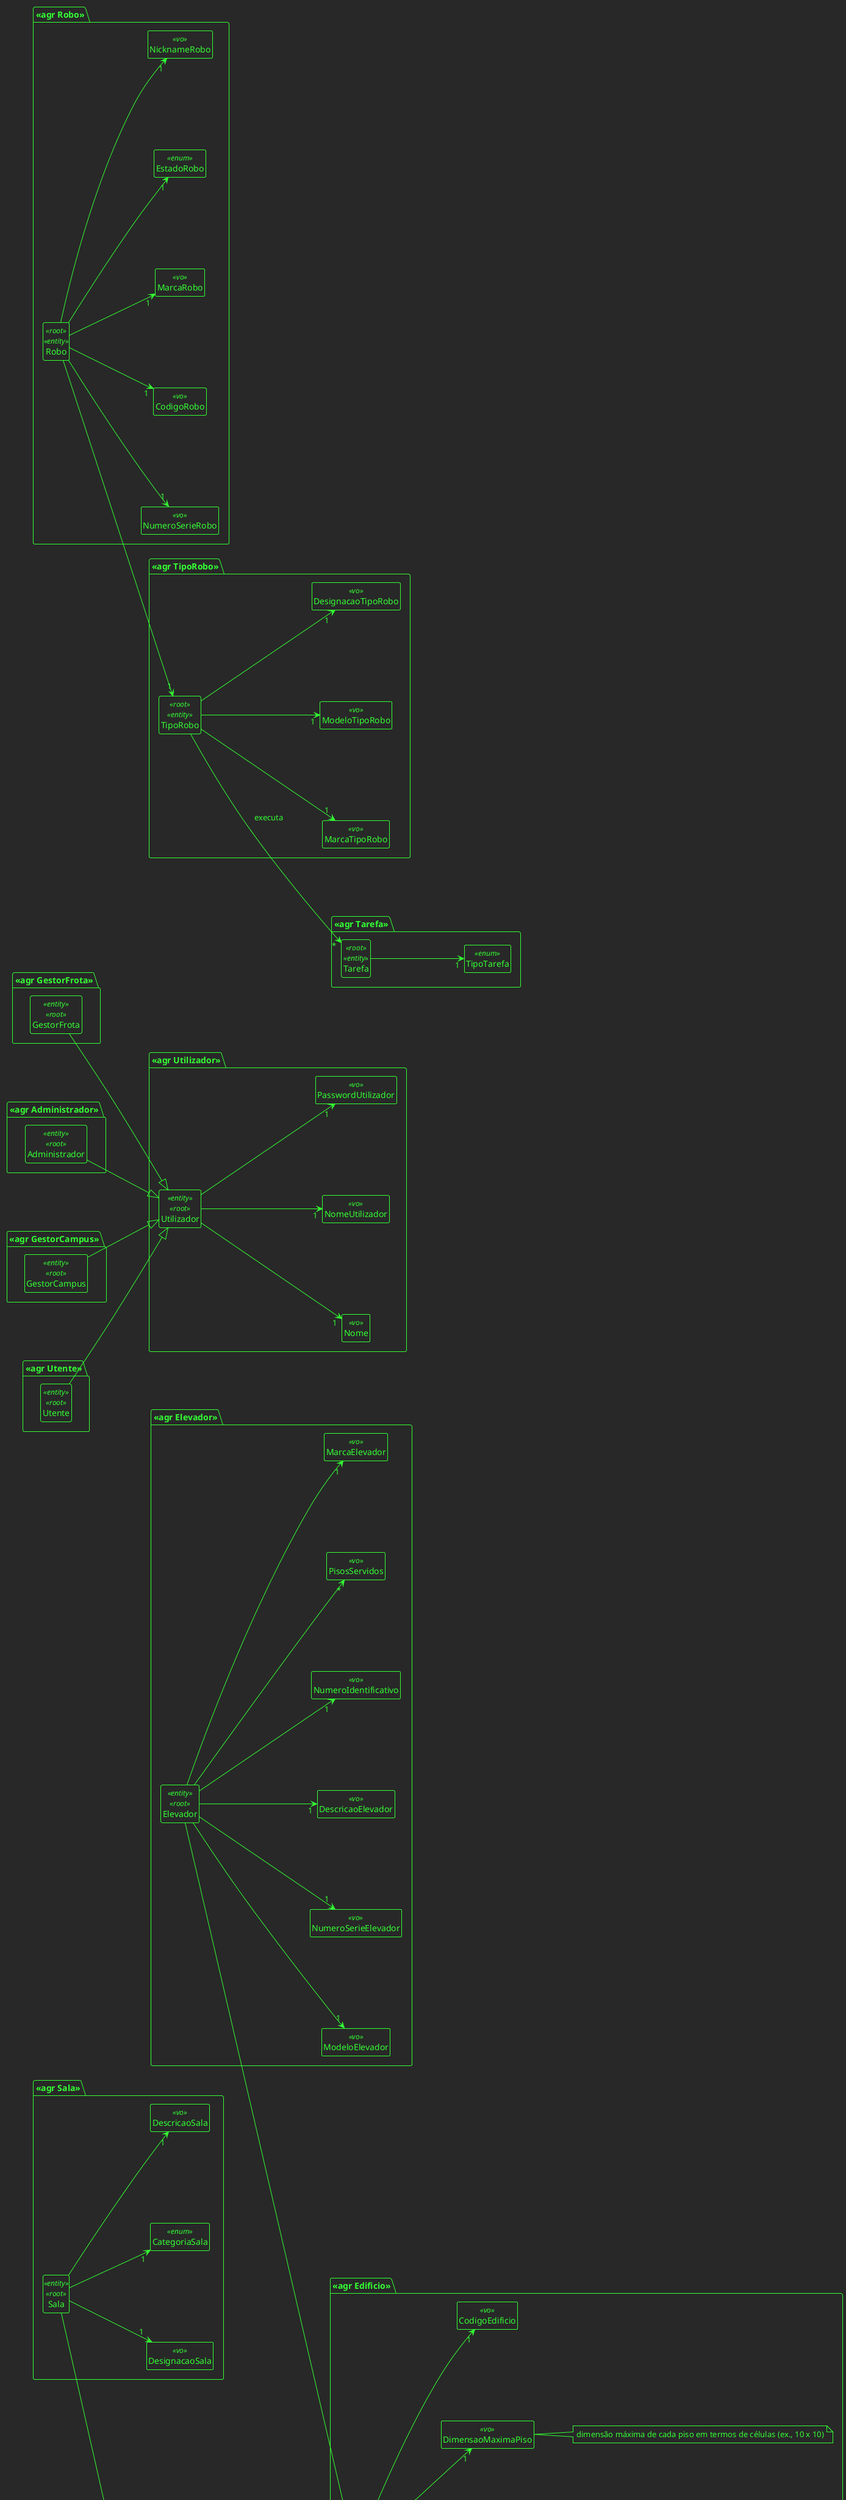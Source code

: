 @startuml DDD

hide circle
hide fields

!theme crt-green
skinparam nodesep 150
hide empty members
left to right direction


package "<<agr Elevador>>"{
    class Elevador<<entity>><<root>>{}
    class NumeroIdentificativo<<vo>>{}
    class PisosServidos<<vo>>{}
    class MarcaElevador<<vo>>{}
    class ModeloElevador<<vo>>{}
    class NumeroSerieElevador<<vo>>{}
    class DescricaoElevador<<vo>>{}

    Elevador --> "1" NumeroIdentificativo
    Elevador --> "*" PisosServidos
    Elevador --> "1" MarcaElevador
    Elevador --> "1" ModeloElevador
    Elevador --> "1" NumeroSerieElevador
    Elevador --> "1" DescricaoElevador
}

' Refere-se a Sala/Gabinete
package "<<agr Sala>>"{
    class Sala<<entity>><<root>>{}
    class DesignacaoSala<<vo>>{}
    class CategoriaSala<<enum>>{} 
    class DescricaoSala<<vo>>{}

    Sala --> "1" DesignacaoSala
    Sala --> "1" CategoriaSala
    Sala --> "1" DescricaoSala
}

package "<<agr Piso>>"{
    class Piso<<entity>><<root>>{}
    class DesignacaoPiso<<vo>>{}
    class DescricaoPiso<<vo>>{}

    Sala --> "1" Piso

    Piso --> "1" DesignacaoPiso
    Piso --> "1" DescricaoPiso
}

'o código do edificio é obrigatório, no máximo 5 caracteres, letras e digitos, podendo conter espaços no meio
'o nome do edificio é opcional, no máximo 50 caracteres alfanuméricos
package "<<agr Edificio>>"{
    class Edificio<<entity>><<root>>{}
    class CodigoEdificio<<vo>>{}
    class NomeOpcionalEdificio<<vo>>{}
    class DescricaoEdificio<<vo>>{}
    class DimensaoMaximaPiso<<vo>>{}
    note right{
        dimensão máxima de cada piso em termos de células (ex., 10 x 10)
    }

    Elevador --> "1" Edificio
    Piso --> "1" Edificio : "está contido"

    Edificio --> "1" CodigoEdificio
    Edificio --> "1" NomeOpcionalEdificio
    Edificio --> "1" DescricaoEdificio
    Edificio --> "1" DimensaoMaximaPiso
}

package "<<agr Mapa>>"{
    class Mapa<<entity>><<root>>{}
    class MapaPiso<<vo>>{}
    class MapaLargura<<vo>>{}
    class MapaProfunidade<<vo>>{}
    class MapaSaidas<<vo>>{}
    class MapaElevador<<vo>>{}
    class MapaSaidaLocalização<<vo>>{}

    Piso "1" <-- Mapa
    Mapa --> "1" MapaPiso
    Mapa --> "1" MapaLargura
    Mapa --> "1" MapaProfunidade
    Mapa --> "1" MapaSaidas
    Mapa --> "1" MapaElevador
    Mapa --> "1" MapaSaidaLocalização
}


package "<<agr Passagem>>"{
    class Passagem<<entity>><<root>>{}
    class PassagemDesignacao<<vo>>{}

    Passagem --> "1" PassagemDesignacao
    Passagem --> "1" Piso
    Passagem <-- "1" Piso 
    Passagem --> "1" Edificio
    Passagem <-- "1" Edificio
}

package "<<agr Utilizador>>"{
    class Utilizador<<entity>><<root>>{}
    class Nome<<vo>>{}
    class NomeUtilizador<<vo>>{}
    class PasswordUtilizador<<vo>>{}

    Utilizador --> "1" Nome
    Utilizador --> "1" NomeUtilizador
    Utilizador --> "1" PasswordUtilizador
}

package "<<agr GestorFrota>>"{
    class GestorFrota <<entity>><<root>> {}
    GestorFrota --|> Utilizador
}

package "<<agr Administrador>>"{
    class Administrador <<entity>><<root>>{}
    Administrador --|> Utilizador
}

package "<<agr GestorCampus>>"{
    class GestorCampus <<entity>><<root>>{}
    GestorCampus --|> Utilizador
}

package "<<agr Utente>>"{
    class Utente <<entity>><<root>>{}
    Utente --|> Utilizador
}

package "<<agr Robo>>"{
    class Robo<<root>><<entity>>{}
    class NicknameRobo<<vo>>{}
    class NumeroSerieRobo<<vo>>{}
    class CodigoRobo<<vo>>{}
    class MarcaRobo<<vo>>{}
    'Inibido ou nao
    class EstadoRobo<<enum>>{} 

    Robo --> "1" NicknameRobo
    Robo --> "1" CodigoRobo
    Robo --> "1" NumeroSerieRobo
    Robo --> "1" MarcaRobo
    Robo --> "1" EstadoRobo
}

package "<<agr TipoRobo>>"{
    class TipoRobo<<root>><<entity>>{}
    class MarcaTipoRobo<<vo>>{}
    class ModeloTipoRobo<<vo>>{}
    class DesignacaoTipoRobo<<vo>>{}

    TipoRobo --> "1" DesignacaoTipoRobo
    TipoRobo --> "1" MarcaTipoRobo
    TipoRobo --> "1" ModeloTipoRobo
    Robo --> "1" TipoRobo
}

' Tarefas: Vigilância e transporte de objetos
package "<<agr Tarefa>>"{
    class Tarefa<<root>><<entity>>{}
    class TipoTarefa<<enum>>{}

    TipoRobo --> "*" Tarefa : "executa"
    Tarefa --> "1" TipoTarefa
}






@enduml